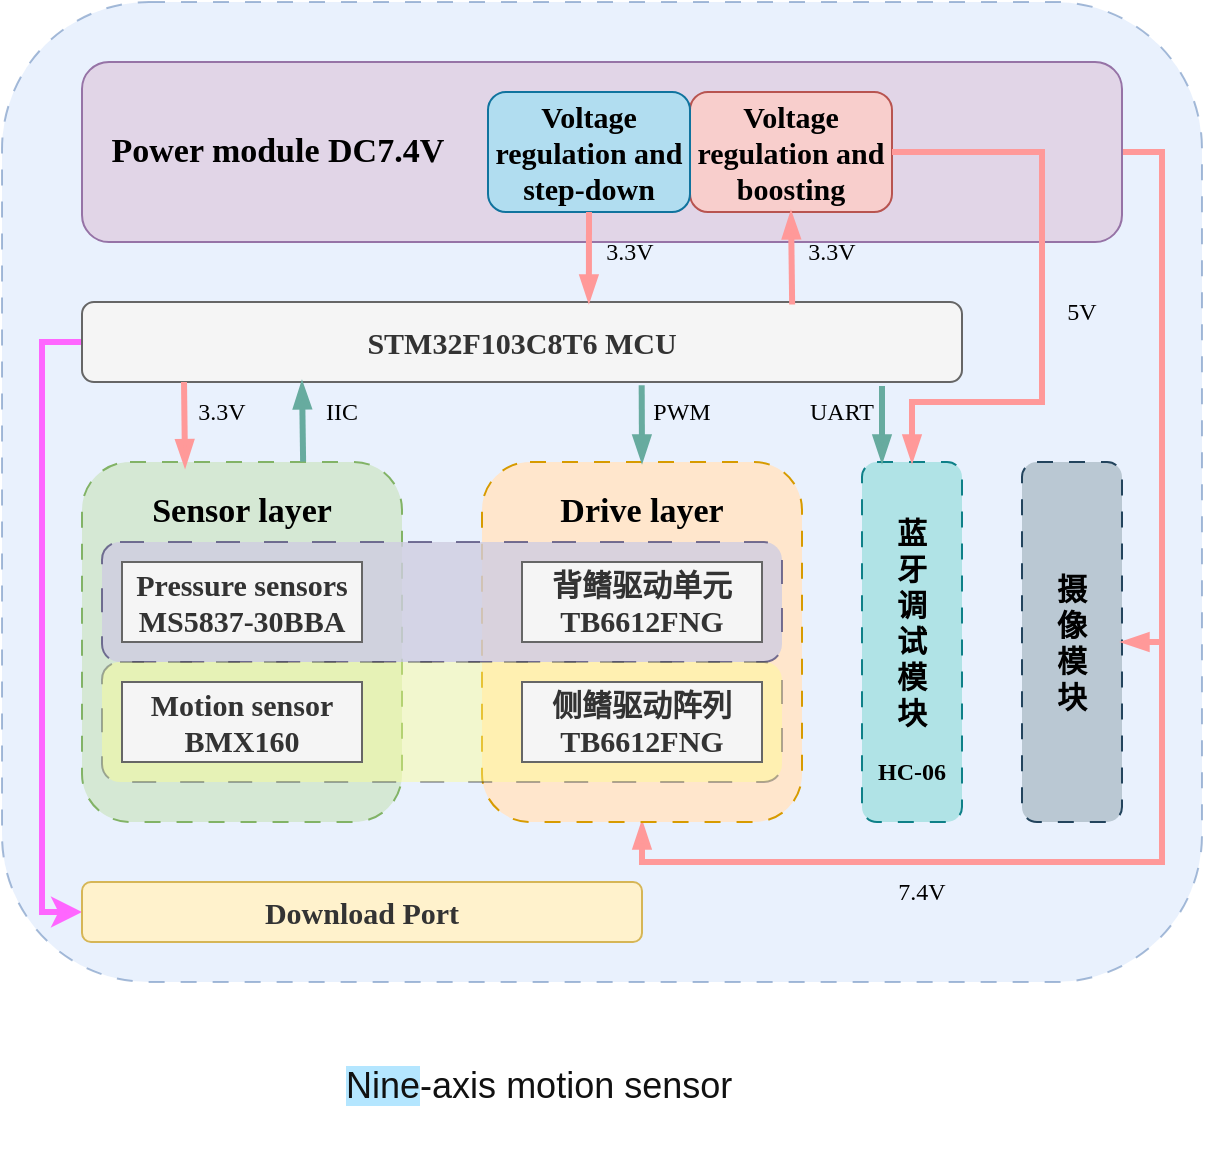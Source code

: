 <mxfile version="27.1.4">
  <diagram name="第 1 页" id="a25goBHYSJ6G8yLVW9Gv">
    <mxGraphModel dx="696" dy="448" grid="1" gridSize="10" guides="1" tooltips="1" connect="1" arrows="1" fold="1" page="1" pageScale="1" pageWidth="827" pageHeight="1169" math="0" shadow="0">
      <root>
        <mxCell id="0" />
        <mxCell id="1" parent="0" />
        <mxCell id="xWq6DRBjydXVrkZtAr-p-1" value="" style="rounded=1;whiteSpace=wrap;html=1;fillColor=#dae8fc;strokeColor=#6c8ebf;dashed=1;dashPattern=8 8;glass=0;rotation=0;opacity=60;" vertex="1" parent="1">
          <mxGeometry x="114" y="95" width="600" height="490" as="geometry" />
        </mxCell>
        <mxCell id="xWq6DRBjydXVrkZtAr-p-2" value="" style="rounded=1;whiteSpace=wrap;html=1;fillColor=#d5e8d4;strokeColor=#82b366;dashed=1;dashPattern=8 8;" vertex="1" parent="1">
          <mxGeometry x="154" y="325" width="160" height="180" as="geometry" />
        </mxCell>
        <mxCell id="xWq6DRBjydXVrkZtAr-p-3" style="edgeStyle=orthogonalEdgeStyle;rounded=0;orthogonalLoop=1;jettySize=auto;html=1;exitX=1;exitY=0.5;exitDx=0;exitDy=0;entryX=0.5;entryY=1;entryDx=0;entryDy=0;strokeWidth=3;strokeColor=#FF9999;endArrow=blockThin;endFill=1;" edge="1" parent="1" source="xWq6DRBjydXVrkZtAr-p-4" target="xWq6DRBjydXVrkZtAr-p-10">
          <mxGeometry relative="1" as="geometry">
            <Array as="points">
              <mxPoint x="694" y="170" />
              <mxPoint x="694" y="525" />
              <mxPoint x="434" y="525" />
            </Array>
          </mxGeometry>
        </mxCell>
        <mxCell id="xWq6DRBjydXVrkZtAr-p-4" value="&lt;font face=&quot;Times New Roman&quot; style=&quot;font-size: 17px;&quot;&gt;&lt;b&gt;&amp;nbsp; &amp;nbsp;&lt;font style=&quot;&quot;&gt;Power module DC7.4V&lt;/font&gt;&lt;/b&gt;&lt;/font&gt;" style="rounded=1;whiteSpace=wrap;html=1;align=left;fillColor=#e1d5e7;strokeColor=#9673a6;" vertex="1" parent="1">
          <mxGeometry x="154" y="125" width="520" height="90" as="geometry" />
        </mxCell>
        <mxCell id="xWq6DRBjydXVrkZtAr-p-5" value="&lt;b style=&quot;&quot;&gt;&lt;font style=&quot;font-size: 15px;&quot; face=&quot;Times New Roman&quot;&gt;Voltage regulation and boosting&lt;/font&gt;&lt;/b&gt;" style="rounded=1;whiteSpace=wrap;html=1;fillColor=#f8cecc;strokeColor=#b85450;" vertex="1" parent="1">
          <mxGeometry x="458" y="140" width="101" height="60" as="geometry" />
        </mxCell>
        <mxCell id="xWq6DRBjydXVrkZtAr-p-6" value="&lt;b style=&quot;&quot;&gt;&lt;font style=&quot;font-size: 15px;&quot; face=&quot;Times New Roman&quot;&gt;Voltage regulation and step-down&lt;/font&gt;&lt;/b&gt;" style="rounded=1;whiteSpace=wrap;html=1;fillColor=#b1ddf0;strokeColor=#10739e;align=center;" vertex="1" parent="1">
          <mxGeometry x="357" y="140" width="101" height="60" as="geometry" />
        </mxCell>
        <mxCell id="xWq6DRBjydXVrkZtAr-p-7" style="edgeStyle=orthogonalEdgeStyle;rounded=0;orthogonalLoop=1;jettySize=auto;html=1;exitX=0;exitY=0.5;exitDx=0;exitDy=0;entryX=0;entryY=0.5;entryDx=0;entryDy=0;strokeWidth=3;strokeColor=#FF66FF;" edge="1" parent="1" source="xWq6DRBjydXVrkZtAr-p-8" target="xWq6DRBjydXVrkZtAr-p-12">
          <mxGeometry relative="1" as="geometry" />
        </mxCell>
        <mxCell id="xWq6DRBjydXVrkZtAr-p-8" value="&lt;font style=&quot;font-size: 15px;&quot;&gt;&lt;b style=&quot;&quot;&gt;&lt;font face=&quot;Times New Roman&quot;&gt;STM32F103C8T6&lt;/font&gt;&lt;font face=&quot;宋体&quot;&gt;&amp;nbsp;&lt;/font&gt;&lt;font face=&quot;Times New Roman&quot;&gt;MCU&lt;/font&gt;&lt;/b&gt;&lt;/font&gt;" style="rounded=1;whiteSpace=wrap;html=1;fillColor=#f5f5f5;fontColor=#333333;strokeColor=#666666;" vertex="1" parent="1">
          <mxGeometry x="154" y="245" width="440" height="40" as="geometry" />
        </mxCell>
        <mxCell id="xWq6DRBjydXVrkZtAr-p-9" value="&lt;font face=&quot;Times New Roman&quot; style=&quot;font-size: 17px;&quot;&gt;&lt;b style=&quot;&quot;&gt;Sensor layer&lt;/b&gt;&lt;/font&gt;" style="text;html=1;align=center;verticalAlign=middle;whiteSpace=wrap;rounded=0;" vertex="1" parent="1">
          <mxGeometry x="188" y="335" width="92" height="30" as="geometry" />
        </mxCell>
        <mxCell id="xWq6DRBjydXVrkZtAr-p-10" value="" style="rounded=1;whiteSpace=wrap;html=1;fillColor=#ffe6cc;strokeColor=#d79b00;dashed=1;dashPattern=8 8;" vertex="1" parent="1">
          <mxGeometry x="354" y="325" width="160" height="180" as="geometry" />
        </mxCell>
        <mxCell id="xWq6DRBjydXVrkZtAr-p-12" value="&lt;b style=&quot;color: rgb(51, 51, 51); font-size: 15px;&quot;&gt;&lt;font face=&quot;Times New Roman&quot;&gt;Download Port&lt;/font&gt;&lt;/b&gt;" style="rounded=1;whiteSpace=wrap;html=1;fillColor=#fff2cc;strokeColor=#d6b656;" vertex="1" parent="1">
          <mxGeometry x="154" y="535" width="280" height="30" as="geometry" />
        </mxCell>
        <mxCell id="xWq6DRBjydXVrkZtAr-p-13" value="" style="rounded=1;whiteSpace=wrap;html=1;fillColor=#bac8d3;strokeColor=#23445d;dashed=1;dashPattern=8 8;" vertex="1" parent="1">
          <mxGeometry x="624" y="325" width="50" height="180" as="geometry" />
        </mxCell>
        <mxCell id="xWq6DRBjydXVrkZtAr-p-14" value="&lt;font style=&quot;font-size: 15px;&quot; face=&quot;宋体&quot;&gt;&lt;b style=&quot;&quot;&gt;摄像模块&lt;/b&gt;&lt;/font&gt;" style="text;html=1;align=center;verticalAlign=middle;whiteSpace=wrap;rounded=0;" vertex="1" parent="1">
          <mxGeometry x="634" y="355" width="30" height="120" as="geometry" />
        </mxCell>
        <mxCell id="xWq6DRBjydXVrkZtAr-p-15" value="" style="rounded=1;whiteSpace=wrap;html=1;fillColor=#b0e3e6;strokeColor=#0e8088;dashed=1;dashPattern=8 8;" vertex="1" parent="1">
          <mxGeometry x="544" y="325" width="50" height="180" as="geometry" />
        </mxCell>
        <mxCell id="xWq6DRBjydXVrkZtAr-p-16" value="&lt;font style=&quot;font-size: 15px;&quot; face=&quot;宋体&quot;&gt;&lt;b style=&quot;&quot;&gt;蓝牙调试模块&lt;/b&gt;&lt;/font&gt;" style="text;html=1;align=center;verticalAlign=middle;whiteSpace=wrap;rounded=0;" vertex="1" parent="1">
          <mxGeometry x="554" y="345" width="30" height="120" as="geometry" />
        </mxCell>
        <mxCell id="xWq6DRBjydXVrkZtAr-p-17" value="&lt;b&gt;&lt;font face=&quot;Times New Roman&quot;&gt;HC-06&lt;/font&gt;&lt;/b&gt;" style="text;html=1;align=center;verticalAlign=middle;whiteSpace=wrap;rounded=0;" vertex="1" parent="1">
          <mxGeometry x="539" y="465" width="60" height="30" as="geometry" />
        </mxCell>
        <mxCell id="xWq6DRBjydXVrkZtAr-p-18" value="&lt;font face=&quot;Times New Roman&quot;&gt;3.3V&lt;/font&gt;" style="text;html=1;align=center;verticalAlign=middle;whiteSpace=wrap;rounded=0;" vertex="1" parent="1">
          <mxGeometry x="398" y="205" width="60" height="30" as="geometry" />
        </mxCell>
        <mxCell id="xWq6DRBjydXVrkZtAr-p-19" value="" style="endArrow=blockThin;html=1;rounded=0;exitX=0.5;exitY=1;exitDx=0;exitDy=0;endFill=1;strokeWidth=3;fillColor=#ffff88;strokeColor=#FF9999;entryX=0.576;entryY=0;entryDx=0;entryDy=0;entryPerimeter=0;" edge="1" parent="1" source="xWq6DRBjydXVrkZtAr-p-6" target="xWq6DRBjydXVrkZtAr-p-8">
          <mxGeometry width="50" height="50" relative="1" as="geometry">
            <mxPoint x="84" y="465" as="sourcePoint" />
            <mxPoint x="503" y="245" as="targetPoint" />
          </mxGeometry>
        </mxCell>
        <mxCell id="xWq6DRBjydXVrkZtAr-p-20" value="" style="endArrow=blockThin;html=1;rounded=0;exitX=0.5;exitY=1;exitDx=0;exitDy=0;endFill=1;strokeWidth=3;fillColor=#fad9d5;strokeColor=#FF9999;entryX=0.322;entryY=0.013;entryDx=0;entryDy=0;entryPerimeter=0;" edge="1" parent="1" target="xWq6DRBjydXVrkZtAr-p-2">
          <mxGeometry width="50" height="50" relative="1" as="geometry">
            <mxPoint x="205" y="285" as="sourcePoint" />
            <mxPoint x="204" y="325" as="targetPoint" />
          </mxGeometry>
        </mxCell>
        <mxCell id="xWq6DRBjydXVrkZtAr-p-21" value="&lt;font face=&quot;Times New Roman&quot;&gt;3.3V&lt;/font&gt;" style="text;html=1;align=center;verticalAlign=middle;whiteSpace=wrap;rounded=0;" vertex="1" parent="1">
          <mxGeometry x="194" y="285" width="60" height="30" as="geometry" />
        </mxCell>
        <mxCell id="xWq6DRBjydXVrkZtAr-p-22" value="" style="endArrow=blockThin;html=1;rounded=0;exitX=0.807;exitY=0.032;exitDx=0;exitDy=0;endFill=1;strokeWidth=3;fillColor=#ffff88;strokeColor=#FF9999;entryX=0.5;entryY=1;entryDx=0;entryDy=0;exitPerimeter=0;" edge="1" parent="1" source="xWq6DRBjydXVrkZtAr-p-8" target="xWq6DRBjydXVrkZtAr-p-5">
          <mxGeometry width="50" height="50" relative="1" as="geometry">
            <mxPoint x="625" y="235" as="sourcePoint" />
            <mxPoint x="624" y="284" as="targetPoint" />
          </mxGeometry>
        </mxCell>
        <mxCell id="xWq6DRBjydXVrkZtAr-p-23" value="&lt;font face=&quot;Times New Roman&quot;&gt;3.3V&lt;/font&gt;" style="text;html=1;align=center;verticalAlign=middle;whiteSpace=wrap;rounded=0;" vertex="1" parent="1">
          <mxGeometry x="499" y="205" width="60" height="30" as="geometry" />
        </mxCell>
        <mxCell id="xWq6DRBjydXVrkZtAr-p-24" value="" style="endArrow=blockThin;html=1;rounded=0;endFill=1;strokeWidth=3;fillColor=#ffff88;strokeColor=#FF9999;entryX=1;entryY=0.5;entryDx=0;entryDy=0;" edge="1" parent="1" target="xWq6DRBjydXVrkZtAr-p-13">
          <mxGeometry width="50" height="50" relative="1" as="geometry">
            <mxPoint x="694" y="415" as="sourcePoint" />
            <mxPoint x="754" y="465" as="targetPoint" />
          </mxGeometry>
        </mxCell>
        <mxCell id="xWq6DRBjydXVrkZtAr-p-25" value="" style="endArrow=blockThin;html=1;rounded=0;exitX=1;exitY=0.5;exitDx=0;exitDy=0;endFill=1;strokeWidth=3;fillColor=#ffff88;strokeColor=#FF9999;entryX=0.5;entryY=0;entryDx=0;entryDy=0;" edge="1" parent="1" source="xWq6DRBjydXVrkZtAr-p-5" target="xWq6DRBjydXVrkZtAr-p-15">
          <mxGeometry width="50" height="50" relative="1" as="geometry">
            <mxPoint x="754" y="315" as="sourcePoint" />
            <mxPoint x="755" y="357" as="targetPoint" />
            <Array as="points">
              <mxPoint x="634" y="170" />
              <mxPoint x="634" y="295" />
              <mxPoint x="569" y="295" />
            </Array>
          </mxGeometry>
        </mxCell>
        <mxCell id="xWq6DRBjydXVrkZtAr-p-26" value="" style="rounded=1;whiteSpace=wrap;html=1;fillColor=#d0cee2;strokeColor=#56517e;dashed=1;dashPattern=12 12;opacity=80;" vertex="1" parent="1">
          <mxGeometry x="164" y="365" width="340" height="60" as="geometry" />
        </mxCell>
        <mxCell id="xWq6DRBjydXVrkZtAr-p-27" value="&lt;font face=&quot;Times New Roman&quot;&gt;5V&lt;/font&gt;" style="text;html=1;align=center;verticalAlign=middle;whiteSpace=wrap;rounded=0;" vertex="1" parent="1">
          <mxGeometry x="624" y="235" width="60" height="30" as="geometry" />
        </mxCell>
        <mxCell id="xWq6DRBjydXVrkZtAr-p-28" value="&lt;font face=&quot;Times New Roman&quot;&gt;7.4V&lt;/font&gt;" style="text;html=1;align=center;verticalAlign=middle;whiteSpace=wrap;rounded=0;" vertex="1" parent="1">
          <mxGeometry x="544" y="525" width="60" height="30" as="geometry" />
        </mxCell>
        <mxCell id="xWq6DRBjydXVrkZtAr-p-29" value="" style="endArrow=blockThin;html=1;rounded=0;exitX=0.691;exitY=-0.001;exitDx=0;exitDy=0;endFill=1;strokeWidth=3;fillColor=#fad9d5;strokeColor=#67AB9F;entryX=0.25;entryY=1;entryDx=0;entryDy=0;exitPerimeter=0;" edge="1" parent="1" source="xWq6DRBjydXVrkZtAr-p-2" target="xWq6DRBjydXVrkZtAr-p-8">
          <mxGeometry width="50" height="50" relative="1" as="geometry">
            <mxPoint x="324" y="305" as="sourcePoint" />
            <mxPoint x="325" y="347" as="targetPoint" />
          </mxGeometry>
        </mxCell>
        <mxCell id="xWq6DRBjydXVrkZtAr-p-30" value="" style="endArrow=blockThin;html=1;rounded=0;exitX=0.636;exitY=1.041;exitDx=0;exitDy=0;endFill=1;strokeWidth=3;fillColor=#fad9d5;strokeColor=#67AB9F;entryX=0.5;entryY=0;entryDx=0;entryDy=0;exitPerimeter=0;" edge="1" parent="1" source="xWq6DRBjydXVrkZtAr-p-8" target="xWq6DRBjydXVrkZtAr-p-10">
          <mxGeometry width="50" height="50" relative="1" as="geometry">
            <mxPoint x="415" y="335" as="sourcePoint" />
            <mxPoint x="414" y="295" as="targetPoint" />
          </mxGeometry>
        </mxCell>
        <mxCell id="xWq6DRBjydXVrkZtAr-p-31" value="&lt;font face=&quot;Times New Roman&quot;&gt;IIC&lt;/font&gt;" style="text;html=1;align=center;verticalAlign=middle;whiteSpace=wrap;rounded=0;" vertex="1" parent="1">
          <mxGeometry x="254" y="285" width="60" height="30" as="geometry" />
        </mxCell>
        <mxCell id="xWq6DRBjydXVrkZtAr-p-32" value="&lt;font face=&quot;Times New Roman&quot;&gt;PWM&lt;/font&gt;" style="text;html=1;align=center;verticalAlign=middle;whiteSpace=wrap;rounded=0;" vertex="1" parent="1">
          <mxGeometry x="424" y="285" width="60" height="30" as="geometry" />
        </mxCell>
        <mxCell id="xWq6DRBjydXVrkZtAr-p-33" value="&lt;span style=&quot;font-size: 15px;&quot;&gt;&lt;b style=&quot;&quot;&gt;&lt;font face=&quot;Times New Roman&quot;&gt;Pressure sensors&lt;/font&gt;&lt;/b&gt;&lt;/span&gt;&lt;br&gt;&lt;div&gt;&lt;font style=&quot;font-size: 15px;&quot; face=&quot;Times New Roman&quot;&gt;&lt;b style=&quot;&quot;&gt;MS5837-30BBA&lt;/b&gt;&lt;/font&gt;&lt;/div&gt;" style="rounded=0;whiteSpace=wrap;html=1;fillColor=#f5f5f5;fontColor=#333333;strokeColor=#666666;" vertex="1" parent="1">
          <mxGeometry x="174" y="375" width="120" height="40" as="geometry" />
        </mxCell>
        <mxCell id="xWq6DRBjydXVrkZtAr-p-34" value="" style="rounded=1;whiteSpace=wrap;html=1;fillColor=#ffff88;strokeColor=#36393d;dashed=1;dashPattern=12 12;opacity=40;" vertex="1" parent="1">
          <mxGeometry x="164" y="425" width="340" height="60" as="geometry" />
        </mxCell>
        <mxCell id="xWq6DRBjydXVrkZtAr-p-35" value="&lt;font face=&quot;宋体&quot;&gt;&lt;span style=&quot;font-size: 15px;&quot;&gt;&lt;b&gt;背鳍驱动单元&lt;/b&gt;&lt;/span&gt;&lt;/font&gt;&lt;div&gt;&lt;span style=&quot;font-size: 15px;&quot;&gt;&lt;b style=&quot;&quot;&gt;&lt;font face=&quot;Times New Roman&quot;&gt;TB6612FNG&lt;/font&gt;&lt;/b&gt;&lt;/span&gt;&lt;/div&gt;" style="rounded=0;whiteSpace=wrap;html=1;fillColor=#f5f5f5;fontColor=#333333;strokeColor=#666666;" vertex="1" parent="1">
          <mxGeometry x="374" y="375" width="120" height="40" as="geometry" />
        </mxCell>
        <mxCell id="xWq6DRBjydXVrkZtAr-p-36" value="&lt;font face=&quot;宋体&quot;&gt;&lt;span style=&quot;font-size: 15px;&quot;&gt;&lt;b&gt;侧鳍驱动阵列&lt;/b&gt;&lt;/span&gt;&lt;/font&gt;&lt;div&gt;&lt;b style=&quot;font-size: 15px;&quot;&gt;&lt;font face=&quot;Times New Roman&quot;&gt;TB6612FNG&lt;/font&gt;&lt;/b&gt;&lt;font face=&quot;宋体&quot;&gt;&lt;span style=&quot;font-size: 15px;&quot;&gt;&lt;b&gt;&lt;/b&gt;&lt;/span&gt;&lt;/font&gt;&lt;/div&gt;" style="rounded=0;whiteSpace=wrap;html=1;fillColor=#f5f5f5;fontColor=#333333;strokeColor=#666666;" vertex="1" parent="1">
          <mxGeometry x="374" y="435" width="120" height="40" as="geometry" />
        </mxCell>
        <mxCell id="xWq6DRBjydXVrkZtAr-p-37" value="&lt;font style=&quot;font-size: 15px;&quot;&gt;&lt;b style=&quot;&quot;&gt;&lt;font style=&quot;&quot; face=&quot;Times New Roman&quot;&gt;Motion sensor&lt;/font&gt;&lt;/b&gt;&lt;br&gt;&lt;/font&gt;&lt;div&gt;&lt;font style=&quot;font-size: 15px;&quot; face=&quot;Times New Roman&quot;&gt;&lt;b style=&quot;&quot;&gt;BMX160&lt;/b&gt;&lt;/font&gt;&lt;/div&gt;" style="rounded=0;whiteSpace=wrap;html=1;fillColor=#f5f5f5;fontColor=#333333;strokeColor=#666666;" vertex="1" parent="1">
          <mxGeometry x="174" y="435" width="120" height="40" as="geometry" />
        </mxCell>
        <mxCell id="xWq6DRBjydXVrkZtAr-p-38" value="&lt;font face=&quot;Times New Roman&quot;&gt;UART&lt;/font&gt;" style="text;html=1;align=center;verticalAlign=middle;whiteSpace=wrap;rounded=0;" vertex="1" parent="1">
          <mxGeometry x="504" y="285" width="60" height="30" as="geometry" />
        </mxCell>
        <mxCell id="xWq6DRBjydXVrkZtAr-p-39" value="" style="endArrow=blockThin;html=1;rounded=0;exitX=0.636;exitY=1.041;exitDx=0;exitDy=0;endFill=1;strokeWidth=3;fillColor=#fad9d5;strokeColor=#67AB9F;entryX=0.5;entryY=0;entryDx=0;entryDy=0;exitPerimeter=0;" edge="1" parent="1">
          <mxGeometry width="50" height="50" relative="1" as="geometry">
            <mxPoint x="554" y="287" as="sourcePoint" />
            <mxPoint x="554" y="325" as="targetPoint" />
          </mxGeometry>
        </mxCell>
        <mxCell id="xWq6DRBjydXVrkZtAr-p-48" value="&lt;font face=&quot;Times New Roman&quot; style=&quot;font-size: 17px;&quot;&gt;&lt;b style=&quot;&quot;&gt;Drive layer&lt;/b&gt;&lt;/font&gt;" style="text;html=1;align=center;verticalAlign=middle;whiteSpace=wrap;rounded=0;" vertex="1" parent="1">
          <mxGeometry x="388" y="335" width="92" height="30" as="geometry" />
        </mxCell>
        <mxCell id="xWq6DRBjydXVrkZtAr-p-51" value="&lt;span class=&quot;tta_align&quot; style=&quot;background-color: rgb(180, 230, 255); cursor: pointer; color: rgb(17, 17, 17); font-family: Arial, Helvetica, sans-serif; font-size: 18px; font-style: normal; font-variant-ligatures: normal; font-variant-caps: normal; font-weight: 400; letter-spacing: normal; orphans: 2; text-align: start; text-indent: 0px; text-transform: none; widows: 2; word-spacing: 0px; -webkit-text-stroke-width: 0px; white-space: pre-wrap; text-decoration-thickness: initial; text-decoration-style: initial; text-decoration-color: initial;&quot;&gt;Nine&lt;/span&gt;&lt;span class=&quot;&quot; style=&quot;cursor: pointer; color: rgb(17, 17, 17); font-family: Arial, Helvetica, sans-serif; font-size: 18px; font-style: normal; font-variant-ligatures: normal; font-variant-caps: normal; font-weight: 400; letter-spacing: normal; orphans: 2; text-align: start; text-indent: 0px; text-transform: none; widows: 2; word-spacing: 0px; -webkit-text-stroke-width: 0px; white-space: pre-wrap; text-decoration-thickness: initial; text-decoration-style: initial; text-decoration-color: initial;&quot;&gt;-&lt;/span&gt;&lt;span class=&quot;&quot; style=&quot;cursor: pointer; color: rgb(17, 17, 17); font-family: Arial, Helvetica, sans-serif; font-size: 18px; font-style: normal; font-variant-ligatures: normal; font-variant-caps: normal; font-weight: 400; letter-spacing: normal; orphans: 2; text-align: start; text-indent: 0px; text-transform: none; widows: 2; word-spacing: 0px; -webkit-text-stroke-width: 0px; white-space: pre-wrap; text-decoration-thickness: initial; text-decoration-style: initial; text-decoration-color: initial;&quot;&gt;axis&lt;/span&gt;&lt;span style=&quot;cursor: pointer; color: rgb(17, 17, 17); font-family: Arial, Helvetica, sans-serif; font-size: 18px; font-style: normal; font-variant-ligatures: normal; font-variant-caps: normal; font-weight: 400; letter-spacing: normal; orphans: 2; text-align: start; text-indent: 0px; text-transform: none; widows: 2; word-spacing: 0px; -webkit-text-stroke-width: 0px; white-space: pre-wrap; text-decoration-thickness: initial; text-decoration-style: initial; text-decoration-color: initial;&quot;&gt; &lt;/span&gt;&lt;span class=&quot;&quot; style=&quot;cursor: pointer; color: rgb(17, 17, 17); font-family: Arial, Helvetica, sans-serif; font-size: 18px; font-style: normal; font-variant-ligatures: normal; font-variant-caps: normal; font-weight: 400; letter-spacing: normal; orphans: 2; text-align: start; text-indent: 0px; text-transform: none; widows: 2; word-spacing: 0px; -webkit-text-stroke-width: 0px; white-space: pre-wrap; text-decoration-thickness: initial; text-decoration-style: initial; text-decoration-color: initial;&quot;&gt;motion&lt;/span&gt;&lt;span style=&quot;cursor: pointer; color: rgb(17, 17, 17); font-family: Arial, Helvetica, sans-serif; font-size: 18px; font-style: normal; font-variant-ligatures: normal; font-variant-caps: normal; font-weight: 400; letter-spacing: normal; orphans: 2; text-align: start; text-indent: 0px; text-transform: none; widows: 2; word-spacing: 0px; -webkit-text-stroke-width: 0px; white-space: pre-wrap; text-decoration-thickness: initial; text-decoration-style: initial; text-decoration-color: initial;&quot;&gt; &lt;/span&gt;&lt;span class=&quot;&quot; style=&quot;cursor: pointer; color: rgb(17, 17, 17); font-family: Arial, Helvetica, sans-serif; font-size: 18px; font-style: normal; font-variant-ligatures: normal; font-variant-caps: normal; font-weight: 400; letter-spacing: normal; orphans: 2; text-align: start; text-indent: 0px; text-transform: none; widows: 2; word-spacing: 0px; -webkit-text-stroke-width: 0px; white-space: pre-wrap; text-decoration-thickness: initial; text-decoration-style: initial; text-decoration-color: initial;&quot;&gt;sensor&lt;/span&gt;" style="text;whiteSpace=wrap;html=1;" vertex="1" parent="1">
          <mxGeometry x="284" y="620" width="230" height="50" as="geometry" />
        </mxCell>
      </root>
    </mxGraphModel>
  </diagram>
</mxfile>
